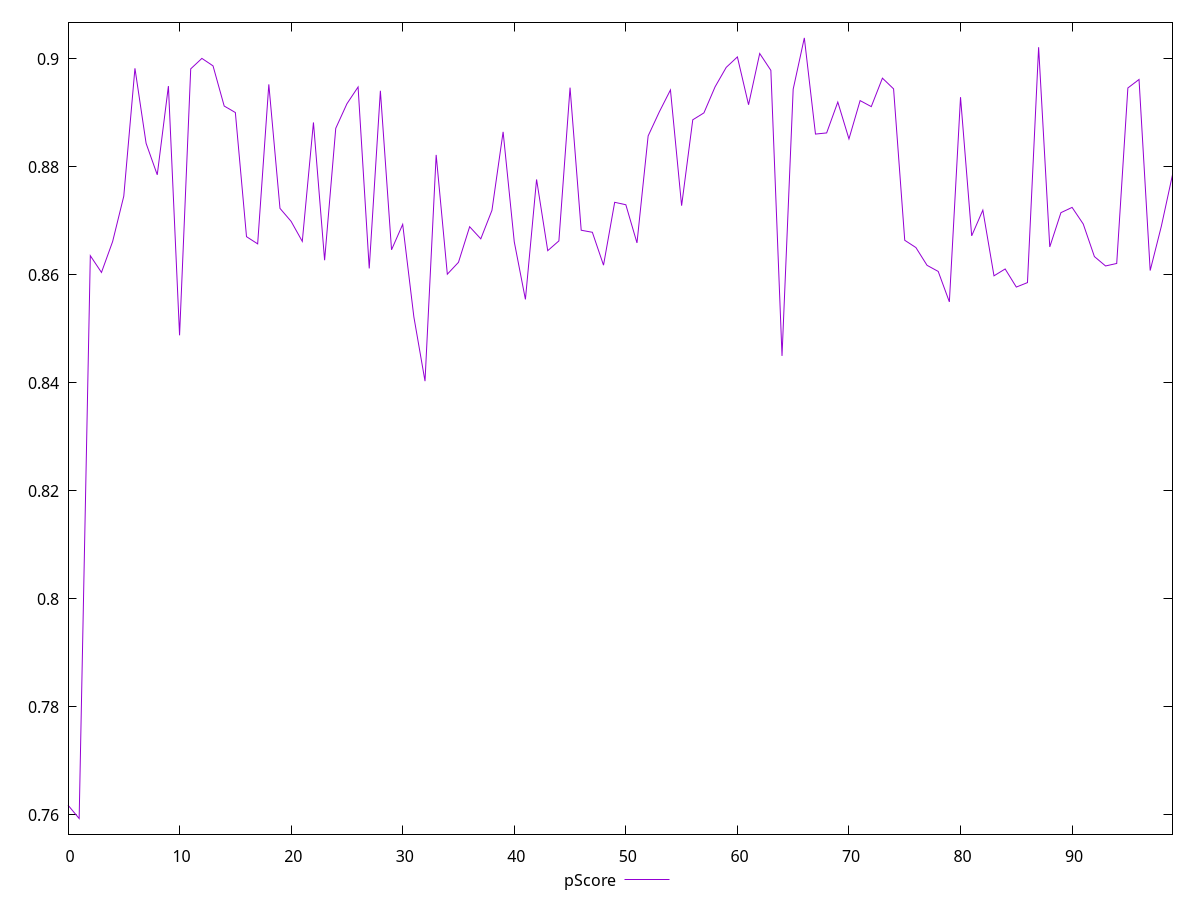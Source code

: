 reset

$pScore <<EOF
0 0.7618037067001644
1 0.7593252096539336
2 0.8635589669348435
3 0.8604599572441765
4 0.8661807522147806
5 0.8745906548079359
6 0.898262941111895
7 0.8843735751313486
8 0.8785407096790749
9 0.8949729368912169
10 0.8488176141217771
11 0.8981631784322495
12 0.9001014929182828
13 0.8987102469161043
14 0.8912782289813446
15 0.8900745949364249
16 0.8670835419001288
17 0.8657514915493113
18 0.8952933430406104
19 0.8723245484321174
20 0.8699116341264859
21 0.8662122757796318
22 0.8882425106121106
23 0.8627178187286909
24 0.8871516752055424
25 0.8916929286160081
26 0.8948044844989939
27 0.8612060569506987
28 0.8941030584470768
29 0.8646537188597585
30 0.8693618914966414
31 0.852240524496912
32 0.8403274327072771
33 0.8822312643343194
34 0.8601332010938647
35 0.8623374528522436
36 0.8689249698737647
37 0.8666836241446791
38 0.8719635716811505
39 0.8864907869594113
40 0.8661345869861539
41 0.8554650737713648
42 0.8776829100850676
43 0.8644930267752529
44 0.8663000746936925
45 0.8946863895736492
46 0.8682768439441434
47 0.867895266940484
48 0.8618060246934951
49 0.8734454566621033
50 0.8729998363360002
51 0.865927322741006
52 0.8857423636474804
53 0.8901899783050191
54 0.8942568763976319
55 0.8728213751951668
56 0.8887311456314625
57 0.890011072214563
58 0.8948347549811573
59 0.8984405900554688
60 0.9003748749961104
61 0.8915168616611574
62 0.901006761271645
63 0.8978843127749542
64 0.8450007173093474
65 0.8943934010186061
66 0.9038948316099461
67 0.8860853333312833
68 0.8862978520215782
69 0.8920140025653069
70 0.8851898260917932
71 0.8922859186237861
72 0.8911694484830143
73 0.8964410900981655
74 0.8944570835159302
75 0.8664148514895954
76 0.8650686537686264
77 0.8617766602136472
78 0.8606466957908445
79 0.8550066866983406
80 0.8929195504684642
81 0.8672361936984215
82 0.8719989163361738
83 0.8598325344459031
84 0.8611022204551457
85 0.8577527333498012
86 0.8585787974951764
87 0.9021662357719031
88 0.8651827506765559
89 0.8715313592760794
90 0.8725048090504398
91 0.869427628467014
92 0.8633977264120085
93 0.8616599027864389
94 0.8621220200678374
95 0.8946227736033026
96 0.8961985953402918
97 0.8608115805603997
98 0.8690157920210455
99 0.8785462027783577
EOF

set key outside below
set xrange [0:99]
set yrange [0.7564338172148133:0.9067862240490664]
set trange [0.7564338172148133:0.9067862240490664]
set terminal svg size 640, 500 enhanced background rgb 'white'
set output "report_00017_2021-02-10T15-08-03.406Z/first-contentful-paint/samples/pages/pScore/values.svg"

plot $pScore title "pScore" with line

reset
